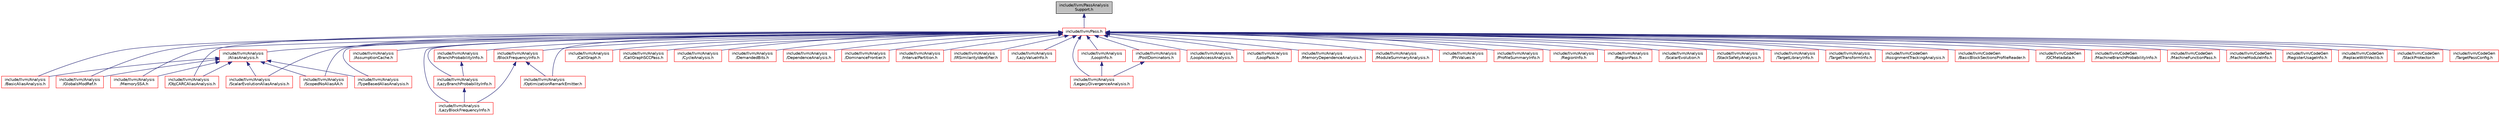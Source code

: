 digraph "include/llvm/PassAnalysisSupport.h"
{
 // LATEX_PDF_SIZE
  bgcolor="transparent";
  edge [fontname="Helvetica",fontsize="10",labelfontname="Helvetica",labelfontsize="10"];
  node [fontname="Helvetica",fontsize="10",shape=record];
  Node1 [label="include/llvm/PassAnalysis\lSupport.h",height=0.2,width=0.4,color="black", fillcolor="grey75", style="filled", fontcolor="black",tooltip=" "];
  Node1 -> Node2 [dir="back",color="midnightblue",fontsize="10",style="solid",fontname="Helvetica"];
  Node2 [label="include/llvm/Pass.h",height=0.2,width=0.4,color="red",URL="$Pass_8h.html",tooltip=" "];
  Node2 -> Node3 [dir="back",color="midnightblue",fontsize="10",style="solid",fontname="Helvetica"];
  Node3 [label="include/llvm/Analysis\l/AliasAnalysis.h",height=0.2,width=0.4,color="red",URL="$AliasAnalysis_8h.html",tooltip=" "];
  Node3 -> Node4 [dir="back",color="midnightblue",fontsize="10",style="solid",fontname="Helvetica"];
  Node4 [label="include/llvm/Analysis\l/BasicAliasAnalysis.h",height=0.2,width=0.4,color="red",URL="$BasicAliasAnalysis_8h.html",tooltip=" "];
  Node3 -> Node28 [dir="back",color="midnightblue",fontsize="10",style="solid",fontname="Helvetica"];
  Node28 [label="include/llvm/Analysis\l/GlobalsModRef.h",height=0.2,width=0.4,color="red",URL="$GlobalsModRef_8h.html",tooltip=" "];
  Node3 -> Node72 [dir="back",color="midnightblue",fontsize="10",style="solid",fontname="Helvetica"];
  Node72 [label="include/llvm/Analysis\l/MemorySSA.h",height=0.2,width=0.4,color="red",URL="$MemorySSA_8h.html",tooltip=" "];
  Node3 -> Node105 [dir="back",color="midnightblue",fontsize="10",style="solid",fontname="Helvetica"];
  Node105 [label="include/llvm/Analysis\l/ObjCARCAliasAnalysis.h",height=0.2,width=0.4,color="red",URL="$ObjCARCAliasAnalysis_8h.html",tooltip=" "];
  Node3 -> Node108 [dir="back",color="midnightblue",fontsize="10",style="solid",fontname="Helvetica"];
  Node108 [label="include/llvm/Analysis\l/ScalarEvolutionAliasAnalysis.h",height=0.2,width=0.4,color="red",URL="$ScalarEvolutionAliasAnalysis_8h.html",tooltip=" "];
  Node3 -> Node110 [dir="back",color="midnightblue",fontsize="10",style="solid",fontname="Helvetica"];
  Node110 [label="include/llvm/Analysis\l/ScopedNoAliasAA.h",height=0.2,width=0.4,color="red",URL="$ScopedNoAliasAA_8h.html",tooltip=" "];
  Node3 -> Node112 [dir="back",color="midnightblue",fontsize="10",style="solid",fontname="Helvetica"];
  Node112 [label="include/llvm/Analysis\l/TypeBasedAliasAnalysis.h",height=0.2,width=0.4,color="red",URL="$TypeBasedAliasAnalysis_8h.html",tooltip=" "];
  Node2 -> Node206 [dir="back",color="midnightblue",fontsize="10",style="solid",fontname="Helvetica"];
  Node206 [label="include/llvm/Analysis\l/AssumptionCache.h",height=0.2,width=0.4,color="red",URL="$AssumptionCache_8h.html",tooltip=" "];
  Node2 -> Node4 [dir="back",color="midnightblue",fontsize="10",style="solid",fontname="Helvetica"];
  Node2 -> Node265 [dir="back",color="midnightblue",fontsize="10",style="solid",fontname="Helvetica"];
  Node265 [label="include/llvm/Analysis\l/BlockFrequencyInfo.h",height=0.2,width=0.4,color="red",URL="$BlockFrequencyInfo_8h.html",tooltip=" "];
  Node265 -> Node276 [dir="back",color="midnightblue",fontsize="10",style="solid",fontname="Helvetica"];
  Node276 [label="include/llvm/Analysis\l/LazyBlockFrequencyInfo.h",height=0.2,width=0.4,color="red",URL="$LazyBlockFrequencyInfo_8h.html",tooltip=" "];
  Node265 -> Node282 [dir="back",color="midnightblue",fontsize="10",style="solid",fontname="Helvetica"];
  Node282 [label="include/llvm/Analysis\l/OptimizationRemarkEmitter.h",height=0.2,width=0.4,color="red",URL="$OptimizationRemarkEmitter_8h.html",tooltip=" "];
  Node2 -> Node385 [dir="back",color="midnightblue",fontsize="10",style="solid",fontname="Helvetica"];
  Node385 [label="include/llvm/Analysis\l/BranchProbabilityInfo.h",height=0.2,width=0.4,color="red",URL="$BranchProbabilityInfo_8h.html",tooltip=" "];
  Node385 -> Node386 [dir="back",color="midnightblue",fontsize="10",style="solid",fontname="Helvetica"];
  Node386 [label="include/llvm/Analysis\l/LazyBranchProbabilityInfo.h",height=0.2,width=0.4,color="red",URL="$LazyBranchProbabilityInfo_8h.html",tooltip=" "];
  Node386 -> Node276 [dir="back",color="midnightblue",fontsize="10",style="solid",fontname="Helvetica"];
  Node2 -> Node396 [dir="back",color="midnightblue",fontsize="10",style="solid",fontname="Helvetica"];
  Node396 [label="include/llvm/Analysis\l/CallGraph.h",height=0.2,width=0.4,color="red",URL="$CallGraph_8h.html",tooltip=" "];
  Node2 -> Node410 [dir="back",color="midnightblue",fontsize="10",style="solid",fontname="Helvetica"];
  Node410 [label="include/llvm/Analysis\l/CallGraphSCCPass.h",height=0.2,width=0.4,color="red",URL="$CallGraphSCCPass_8h.html",tooltip=" "];
  Node2 -> Node419 [dir="back",color="midnightblue",fontsize="10",style="solid",fontname="Helvetica"];
  Node419 [label="include/llvm/Analysis\l/CycleAnalysis.h",height=0.2,width=0.4,color="red",URL="$CycleAnalysis_8h.html",tooltip=" "];
  Node2 -> Node423 [dir="back",color="midnightblue",fontsize="10",style="solid",fontname="Helvetica"];
  Node423 [label="include/llvm/Analysis\l/DemandedBits.h",height=0.2,width=0.4,color="red",URL="$DemandedBits_8h.html",tooltip=" "];
  Node2 -> Node426 [dir="back",color="midnightblue",fontsize="10",style="solid",fontname="Helvetica"];
  Node426 [label="include/llvm/Analysis\l/DependenceAnalysis.h",height=0.2,width=0.4,color="red",URL="$DependenceAnalysis_8h.html",tooltip=" "];
  Node2 -> Node433 [dir="back",color="midnightblue",fontsize="10",style="solid",fontname="Helvetica"];
  Node433 [label="include/llvm/Analysis\l/DominanceFrontier.h",height=0.2,width=0.4,color="red",URL="$DominanceFrontier_8h.html",tooltip=" "];
  Node2 -> Node28 [dir="back",color="midnightblue",fontsize="10",style="solid",fontname="Helvetica"];
  Node2 -> Node447 [dir="back",color="midnightblue",fontsize="10",style="solid",fontname="Helvetica"];
  Node447 [label="include/llvm/Analysis\l/IntervalPartition.h",height=0.2,width=0.4,color="red",URL="$IntervalPartition_8h.html",tooltip=" "];
  Node2 -> Node450 [dir="back",color="midnightblue",fontsize="10",style="solid",fontname="Helvetica"];
  Node450 [label="include/llvm/Analysis\l/IRSimilarityIdentifier.h",height=0.2,width=0.4,color="red",URL="$IRSimilarityIdentifier_8h.html",tooltip=" "];
  Node2 -> Node276 [dir="back",color="midnightblue",fontsize="10",style="solid",fontname="Helvetica"];
  Node2 -> Node386 [dir="back",color="midnightblue",fontsize="10",style="solid",fontname="Helvetica"];
  Node2 -> Node453 [dir="back",color="midnightblue",fontsize="10",style="solid",fontname="Helvetica"];
  Node453 [label="include/llvm/Analysis\l/LazyValueInfo.h",height=0.2,width=0.4,color="red",URL="$LazyValueInfo_8h.html",tooltip=" "];
  Node2 -> Node454 [dir="back",color="midnightblue",fontsize="10",style="solid",fontname="Helvetica"];
  Node454 [label="include/llvm/Analysis\l/LegacyDivergenceAnalysis.h",height=0.2,width=0.4,color="red",URL="$LegacyDivergenceAnalysis_8h.html",tooltip=" "];
  Node2 -> Node463 [dir="back",color="midnightblue",fontsize="10",style="solid",fontname="Helvetica"];
  Node463 [label="include/llvm/Analysis\l/LoopAccessAnalysis.h",height=0.2,width=0.4,color="red",URL="$LoopAccessAnalysis_8h.html",tooltip=" "];
  Node2 -> Node504 [dir="back",color="midnightblue",fontsize="10",style="solid",fontname="Helvetica"];
  Node504 [label="include/llvm/Analysis\l/LoopInfo.h",height=0.2,width=0.4,color="red",URL="$LoopInfo_8h.html",tooltip=" "];
  Node504 -> Node454 [dir="back",color="midnightblue",fontsize="10",style="solid",fontname="Helvetica"];
  Node2 -> Node589 [dir="back",color="midnightblue",fontsize="10",style="solid",fontname="Helvetica"];
  Node589 [label="include/llvm/Analysis\l/LoopPass.h",height=0.2,width=0.4,color="red",URL="$LoopPass_8h.html",tooltip=" "];
  Node2 -> Node592 [dir="back",color="midnightblue",fontsize="10",style="solid",fontname="Helvetica"];
  Node592 [label="include/llvm/Analysis\l/MemoryDependenceAnalysis.h",height=0.2,width=0.4,color="red",URL="$MemoryDependenceAnalysis_8h.html",tooltip=" "];
  Node2 -> Node72 [dir="back",color="midnightblue",fontsize="10",style="solid",fontname="Helvetica"];
  Node2 -> Node594 [dir="back",color="midnightblue",fontsize="10",style="solid",fontname="Helvetica"];
  Node594 [label="include/llvm/Analysis\l/ModuleSummaryAnalysis.h",height=0.2,width=0.4,color="red",URL="$ModuleSummaryAnalysis_8h.html",tooltip=" "];
  Node2 -> Node105 [dir="back",color="midnightblue",fontsize="10",style="solid",fontname="Helvetica"];
  Node2 -> Node282 [dir="back",color="midnightblue",fontsize="10",style="solid",fontname="Helvetica"];
  Node2 -> Node599 [dir="back",color="midnightblue",fontsize="10",style="solid",fontname="Helvetica"];
  Node599 [label="include/llvm/Analysis\l/PhiValues.h",height=0.2,width=0.4,color="red",URL="$PhiValues_8h.html",tooltip=" "];
  Node2 -> Node601 [dir="back",color="midnightblue",fontsize="10",style="solid",fontname="Helvetica"];
  Node601 [label="include/llvm/Analysis\l/PostDominators.h",height=0.2,width=0.4,color="red",URL="$PostDominators_8h.html",tooltip=" "];
  Node601 -> Node454 [dir="back",color="midnightblue",fontsize="10",style="solid",fontname="Helvetica"];
  Node2 -> Node606 [dir="back",color="midnightblue",fontsize="10",style="solid",fontname="Helvetica"];
  Node606 [label="include/llvm/Analysis\l/ProfileSummaryInfo.h",height=0.2,width=0.4,color="red",URL="$ProfileSummaryInfo_8h.html",tooltip=" "];
  Node2 -> Node617 [dir="back",color="midnightblue",fontsize="10",style="solid",fontname="Helvetica"];
  Node617 [label="include/llvm/Analysis\l/RegionInfo.h",height=0.2,width=0.4,color="red",URL="$RegionInfo_8h.html",tooltip=" "];
  Node2 -> Node620 [dir="back",color="midnightblue",fontsize="10",style="solid",fontname="Helvetica"];
  Node620 [label="include/llvm/Analysis\l/RegionPass.h",height=0.2,width=0.4,color="red",URL="$RegionPass_8h.html",tooltip=" "];
  Node2 -> Node621 [dir="back",color="midnightblue",fontsize="10",style="solid",fontname="Helvetica"];
  Node621 [label="include/llvm/Analysis\l/ScalarEvolution.h",height=0.2,width=0.4,color="red",URL="$ScalarEvolution_8h.html",tooltip=" "];
  Node2 -> Node108 [dir="back",color="midnightblue",fontsize="10",style="solid",fontname="Helvetica"];
  Node2 -> Node110 [dir="back",color="midnightblue",fontsize="10",style="solid",fontname="Helvetica"];
  Node2 -> Node630 [dir="back",color="midnightblue",fontsize="10",style="solid",fontname="Helvetica"];
  Node630 [label="include/llvm/Analysis\l/StackSafetyAnalysis.h",height=0.2,width=0.4,color="red",URL="$StackSafetyAnalysis_8h.html",tooltip=" "];
  Node2 -> Node631 [dir="back",color="midnightblue",fontsize="10",style="solid",fontname="Helvetica"];
  Node631 [label="include/llvm/Analysis\l/TargetLibraryInfo.h",height=0.2,width=0.4,color="red",URL="$TargetLibraryInfo_8h.html",tooltip=" "];
  Node2 -> Node673 [dir="back",color="midnightblue",fontsize="10",style="solid",fontname="Helvetica"];
  Node673 [label="include/llvm/Analysis\l/TargetTransformInfo.h",height=0.2,width=0.4,color="red",URL="$TargetTransformInfo_8h.html",tooltip=" "];
  Node2 -> Node112 [dir="back",color="midnightblue",fontsize="10",style="solid",fontname="Helvetica"];
  Node2 -> Node739 [dir="back",color="midnightblue",fontsize="10",style="solid",fontname="Helvetica"];
  Node739 [label="include/llvm/CodeGen\l/AssignmentTrackingAnalysis.h",height=0.2,width=0.4,color="red",URL="$AssignmentTrackingAnalysis_8h.html",tooltip=" "];
  Node2 -> Node743 [dir="back",color="midnightblue",fontsize="10",style="solid",fontname="Helvetica"];
  Node743 [label="include/llvm/CodeGen\l/BasicBlockSectionsProfileReader.h",height=0.2,width=0.4,color="red",URL="$BasicBlockSectionsProfileReader_8h.html",tooltip=" "];
  Node2 -> Node746 [dir="back",color="midnightblue",fontsize="10",style="solid",fontname="Helvetica"];
  Node746 [label="include/llvm/CodeGen\l/GCMetadata.h",height=0.2,width=0.4,color="red",URL="$GCMetadata_8h.html",tooltip=" "];
  Node2 -> Node751 [dir="back",color="midnightblue",fontsize="10",style="solid",fontname="Helvetica"];
  Node751 [label="include/llvm/CodeGen\l/MachineBranchProbabilityInfo.h",height=0.2,width=0.4,color="red",URL="$MachineBranchProbabilityInfo_8h.html",tooltip=" "];
  Node2 -> Node757 [dir="back",color="midnightblue",fontsize="10",style="solid",fontname="Helvetica"];
  Node757 [label="include/llvm/CodeGen\l/MachineFunctionPass.h",height=0.2,width=0.4,color="red",URL="$MachineFunctionPass_8h.html",tooltip=" "];
  Node2 -> Node1573 [dir="back",color="midnightblue",fontsize="10",style="solid",fontname="Helvetica"];
  Node1573 [label="include/llvm/CodeGen\l/MachineModuleInfo.h",height=0.2,width=0.4,color="red",URL="$MachineModuleInfo_8h.html",tooltip=" "];
  Node2 -> Node1590 [dir="back",color="midnightblue",fontsize="10",style="solid",fontname="Helvetica"];
  Node1590 [label="include/llvm/CodeGen\l/RegisterUsageInfo.h",height=0.2,width=0.4,color="red",URL="$RegisterUsageInfo_8h.html",tooltip=" "];
  Node2 -> Node1592 [dir="back",color="midnightblue",fontsize="10",style="solid",fontname="Helvetica"];
  Node1592 [label="include/llvm/CodeGen\l/ReplaceWithVeclib.h",height=0.2,width=0.4,color="red",URL="$ReplaceWithVeclib_8h.html",tooltip=" "];
  Node2 -> Node1593 [dir="back",color="midnightblue",fontsize="10",style="solid",fontname="Helvetica"];
  Node1593 [label="include/llvm/CodeGen\l/StackProtector.h",height=0.2,width=0.4,color="red",URL="$StackProtector_8h.html",tooltip=" "];
  Node2 -> Node1597 [dir="back",color="midnightblue",fontsize="10",style="solid",fontname="Helvetica"];
  Node1597 [label="include/llvm/CodeGen\l/TargetPassConfig.h",height=0.2,width=0.4,color="red",URL="$TargetPassConfig_8h.html",tooltip=" "];
}
